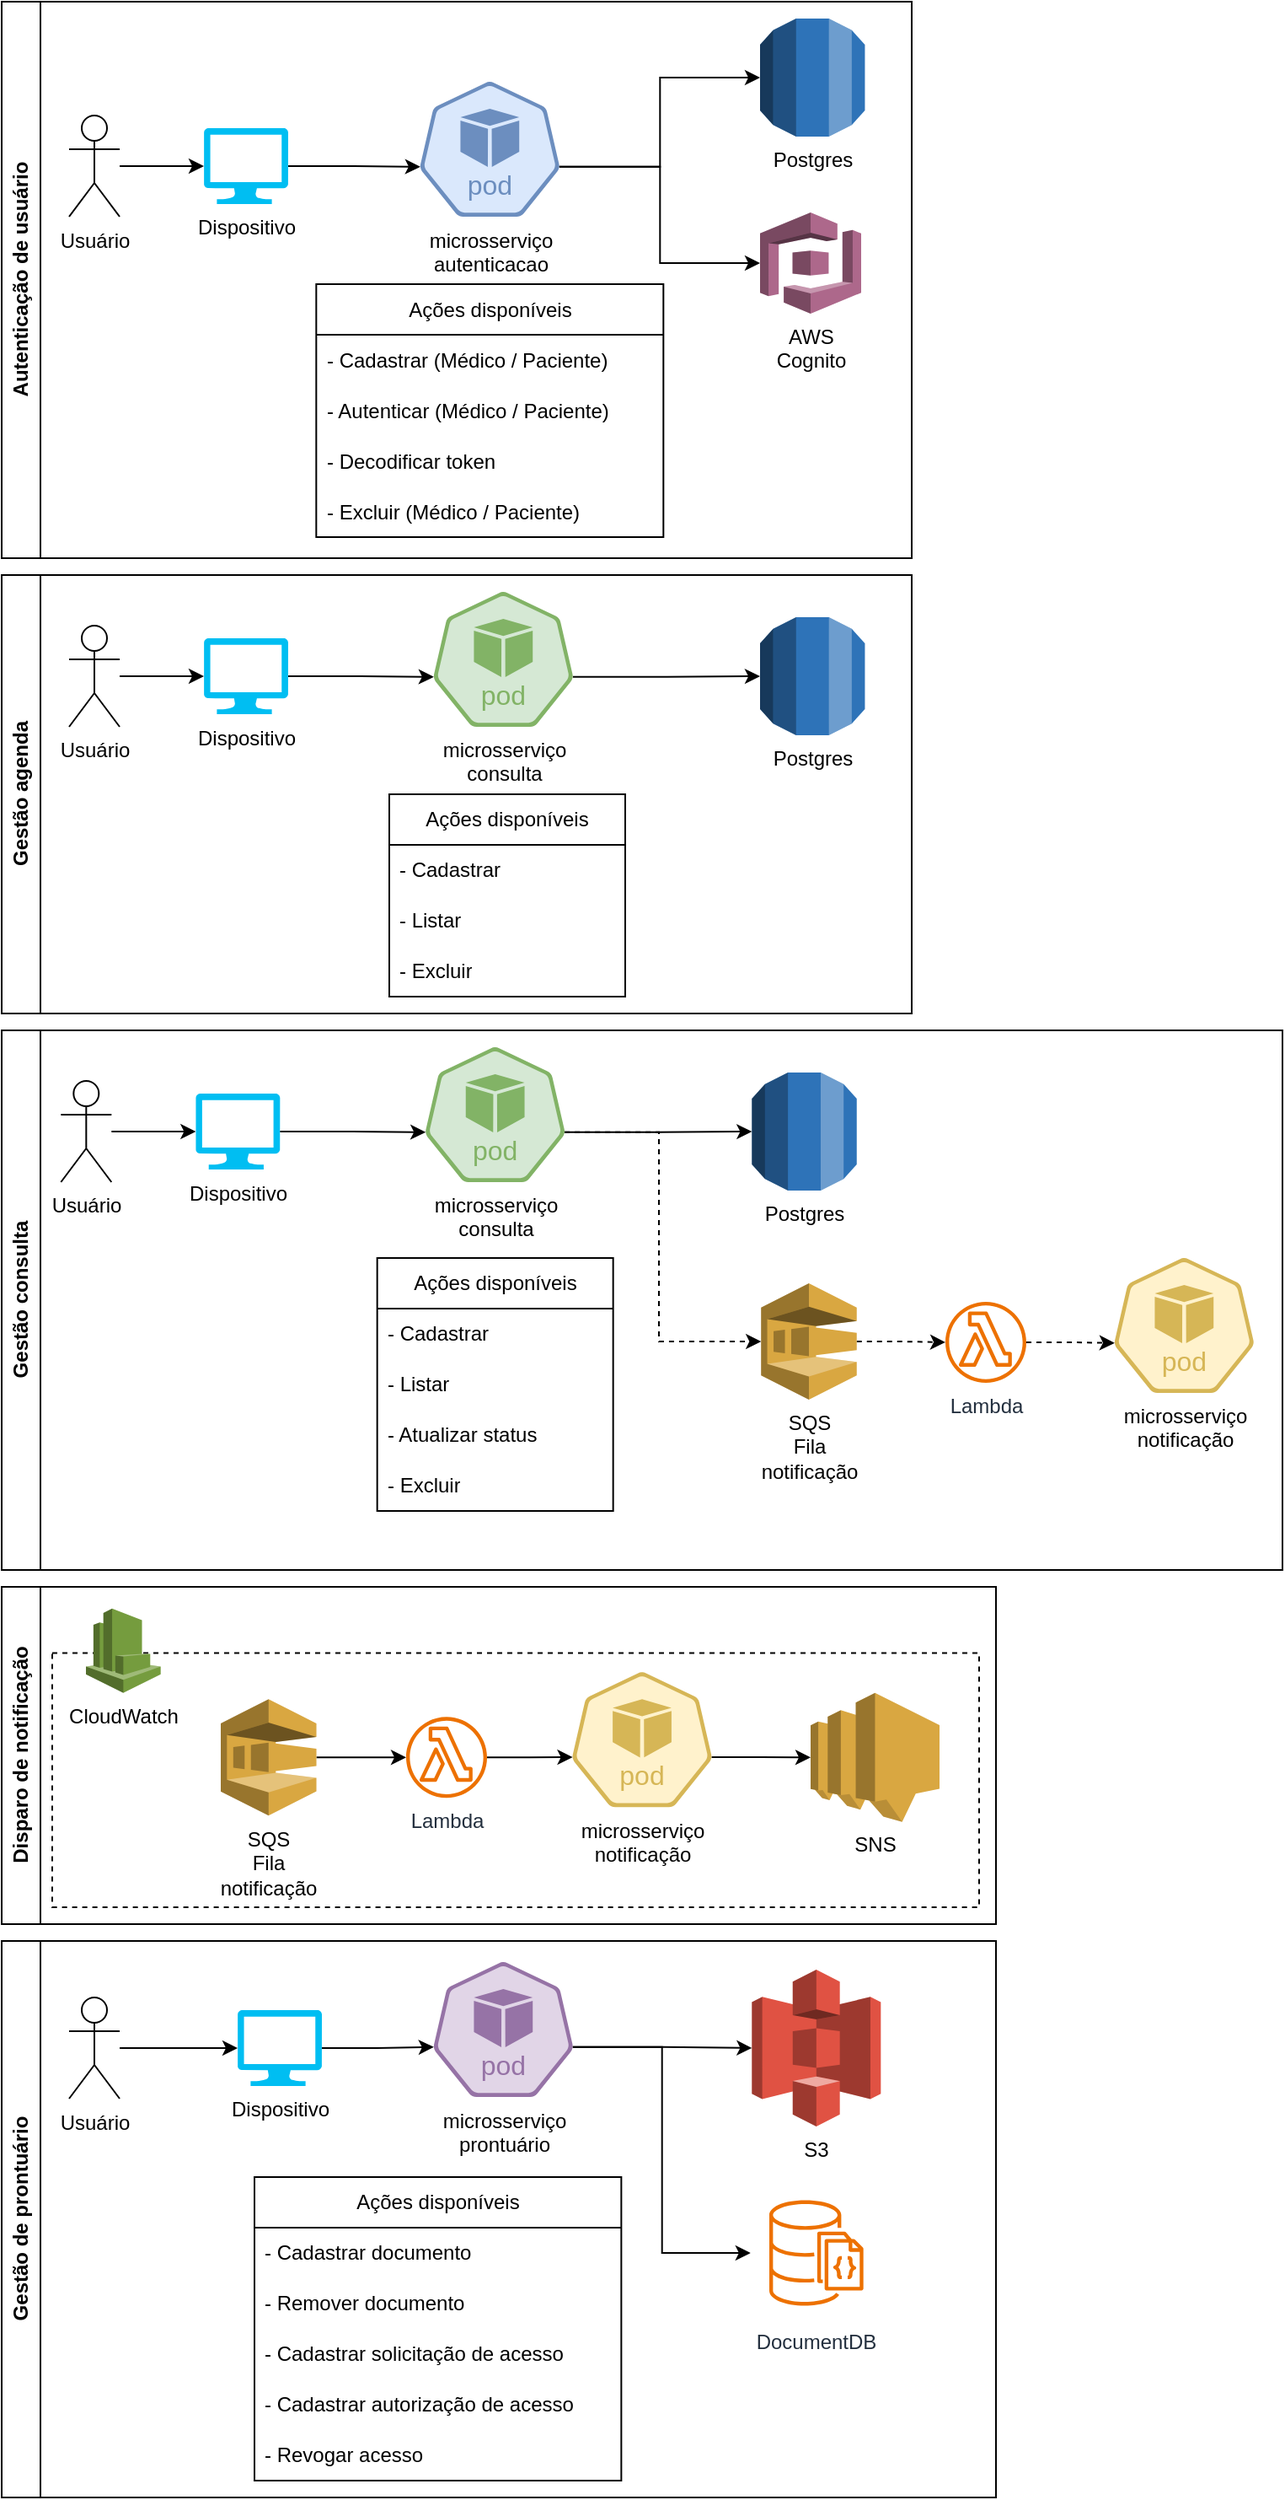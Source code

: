 <mxfile version="24.7.2" type="device">
  <diagram name="Página-1" id="3GRrxdBLpNeh8X1fXFQT">
    <mxGraphModel dx="1195" dy="643" grid="1" gridSize="10" guides="1" tooltips="1" connect="1" arrows="1" fold="1" page="1" pageScale="1" pageWidth="827" pageHeight="1169" math="0" shadow="0">
      <root>
        <mxCell id="0" />
        <mxCell id="1" parent="0" />
        <mxCell id="aS2krTPO7rlLq4S60YUW-1" value="Autenticação de usuário" style="swimlane;horizontal=0;whiteSpace=wrap;html=1;startSize=23;" vertex="1" parent="1">
          <mxGeometry width="540" height="330" as="geometry" />
        </mxCell>
        <mxCell id="aS2krTPO7rlLq4S60YUW-2" value="" style="edgeStyle=orthogonalEdgeStyle;rounded=0;orthogonalLoop=1;jettySize=auto;html=1;" edge="1" parent="aS2krTPO7rlLq4S60YUW-1" source="aS2krTPO7rlLq4S60YUW-3" target="aS2krTPO7rlLq4S60YUW-5">
          <mxGeometry relative="1" as="geometry" />
        </mxCell>
        <mxCell id="aS2krTPO7rlLq4S60YUW-3" value="Usuário" style="shape=umlActor;verticalLabelPosition=bottom;verticalAlign=top;html=1;outlineConnect=0;" vertex="1" parent="aS2krTPO7rlLq4S60YUW-1">
          <mxGeometry x="40" y="67.5" width="30" height="60" as="geometry" />
        </mxCell>
        <mxCell id="aS2krTPO7rlLq4S60YUW-4" value="" style="edgeStyle=orthogonalEdgeStyle;rounded=0;orthogonalLoop=1;jettySize=auto;html=1;entryX=0.005;entryY=0.63;entryDx=0;entryDy=0;entryPerimeter=0;" edge="1" parent="aS2krTPO7rlLq4S60YUW-1" source="aS2krTPO7rlLq4S60YUW-5" target="aS2krTPO7rlLq4S60YUW-6">
          <mxGeometry relative="1" as="geometry" />
        </mxCell>
        <mxCell id="aS2krTPO7rlLq4S60YUW-5" value="Dispositivo" style="verticalLabelPosition=bottom;html=1;verticalAlign=top;align=center;strokeColor=none;fillColor=#00BEF2;shape=mxgraph.azure.computer;pointerEvents=1;" vertex="1" parent="aS2krTPO7rlLq4S60YUW-1">
          <mxGeometry x="120" y="75" width="50" height="45" as="geometry" />
        </mxCell>
        <mxCell id="aS2krTPO7rlLq4S60YUW-6" value="microsserviço&lt;br&gt;autenticacao" style="aspect=fixed;sketch=0;html=1;dashed=0;whitespace=wrap;verticalLabelPosition=bottom;verticalAlign=top;fillColor=#dae8fc;strokeColor=#6c8ebf;points=[[0.005,0.63,0],[0.1,0.2,0],[0.9,0.2,0],[0.5,0,0],[0.995,0.63,0],[0.72,0.99,0],[0.5,1,0],[0.28,0.99,0]];shape=mxgraph.kubernetes.icon2;kubernetesLabel=1;prIcon=pod" vertex="1" parent="aS2krTPO7rlLq4S60YUW-1">
          <mxGeometry x="248" y="47.5" width="83.33" height="80" as="geometry" />
        </mxCell>
        <mxCell id="aS2krTPO7rlLq4S60YUW-7" value="AWS&lt;br&gt;Cognito" style="outlineConnect=0;dashed=0;verticalLabelPosition=bottom;verticalAlign=top;align=center;html=1;shape=mxgraph.aws3.cognito;fillColor=#AD688B;gradientColor=none;" vertex="1" parent="aS2krTPO7rlLq4S60YUW-1">
          <mxGeometry x="450.0" y="125" width="60" height="60" as="geometry" />
        </mxCell>
        <mxCell id="aS2krTPO7rlLq4S60YUW-8" style="edgeStyle=orthogonalEdgeStyle;rounded=0;orthogonalLoop=1;jettySize=auto;html=1;entryX=0;entryY=0.5;entryDx=0;entryDy=0;entryPerimeter=0;exitX=0.995;exitY=0.63;exitDx=0;exitDy=0;exitPerimeter=0;" edge="1" parent="aS2krTPO7rlLq4S60YUW-1" source="aS2krTPO7rlLq4S60YUW-6" target="aS2krTPO7rlLq4S60YUW-7">
          <mxGeometry relative="1" as="geometry" />
        </mxCell>
        <mxCell id="aS2krTPO7rlLq4S60YUW-9" style="edgeStyle=orthogonalEdgeStyle;rounded=0;orthogonalLoop=1;jettySize=auto;html=1;exitX=0.995;exitY=0.63;exitDx=0;exitDy=0;exitPerimeter=0;" edge="1" parent="aS2krTPO7rlLq4S60YUW-1" source="aS2krTPO7rlLq4S60YUW-6" target="aS2krTPO7rlLq4S60YUW-10">
          <mxGeometry relative="1" as="geometry">
            <mxPoint x="510" y="97.5" as="targetPoint" />
          </mxGeometry>
        </mxCell>
        <mxCell id="aS2krTPO7rlLq4S60YUW-10" value="Postgres" style="outlineConnect=0;dashed=0;verticalLabelPosition=bottom;verticalAlign=top;align=center;html=1;shape=mxgraph.aws3.rds;fillColor=#2E73B8;gradientColor=none;" vertex="1" parent="aS2krTPO7rlLq4S60YUW-1">
          <mxGeometry x="450" y="10" width="62.22" height="70" as="geometry" />
        </mxCell>
        <mxCell id="aS2krTPO7rlLq4S60YUW-11" value="Ações disponíveis" style="swimlane;fontStyle=0;childLayout=stackLayout;horizontal=1;startSize=30;horizontalStack=0;resizeParent=1;resizeParentMax=0;resizeLast=0;collapsible=1;marginBottom=0;whiteSpace=wrap;html=1;" vertex="1" parent="aS2krTPO7rlLq4S60YUW-1">
          <mxGeometry x="186.66" y="167.5" width="206" height="150" as="geometry">
            <mxRectangle x="660" y="150" width="140" height="30" as="alternateBounds" />
          </mxGeometry>
        </mxCell>
        <mxCell id="aS2krTPO7rlLq4S60YUW-12" value="- Cadastrar (Médico / Paciente)&lt;span style=&quot;white-space: pre;&quot;&gt;&lt;/span&gt;" style="text;strokeColor=none;fillColor=none;align=left;verticalAlign=middle;spacingLeft=4;spacingRight=4;overflow=hidden;points=[[0,0.5],[1,0.5]];portConstraint=eastwest;rotatable=0;whiteSpace=wrap;html=1;" vertex="1" parent="aS2krTPO7rlLq4S60YUW-11">
          <mxGeometry y="30" width="206" height="30" as="geometry" />
        </mxCell>
        <mxCell id="aS2krTPO7rlLq4S60YUW-13" value="- Autenticar (Médico / Paciente)" style="text;strokeColor=none;fillColor=none;align=left;verticalAlign=middle;spacingLeft=4;spacingRight=4;overflow=hidden;points=[[0,0.5],[1,0.5]];portConstraint=eastwest;rotatable=0;whiteSpace=wrap;html=1;" vertex="1" parent="aS2krTPO7rlLq4S60YUW-11">
          <mxGeometry y="60" width="206" height="30" as="geometry" />
        </mxCell>
        <mxCell id="aS2krTPO7rlLq4S60YUW-14" value="- Decodificar token" style="text;strokeColor=none;fillColor=none;align=left;verticalAlign=middle;spacingLeft=4;spacingRight=4;overflow=hidden;points=[[0,0.5],[1,0.5]];portConstraint=eastwest;rotatable=0;whiteSpace=wrap;html=1;" vertex="1" parent="aS2krTPO7rlLq4S60YUW-11">
          <mxGeometry y="90" width="206" height="30" as="geometry" />
        </mxCell>
        <mxCell id="aS2krTPO7rlLq4S60YUW-15" value="- Excluir (Médico / Paciente)" style="text;strokeColor=none;fillColor=none;align=left;verticalAlign=middle;spacingLeft=4;spacingRight=4;overflow=hidden;points=[[0,0.5],[1,0.5]];portConstraint=eastwest;rotatable=0;whiteSpace=wrap;html=1;" vertex="1" parent="aS2krTPO7rlLq4S60YUW-11">
          <mxGeometry y="120" width="206" height="30" as="geometry" />
        </mxCell>
        <mxCell id="aS2krTPO7rlLq4S60YUW-16" value="Gestão agenda" style="swimlane;horizontal=0;whiteSpace=wrap;html=1;startSize=23;" vertex="1" parent="1">
          <mxGeometry y="340" width="540" height="260" as="geometry" />
        </mxCell>
        <mxCell id="aS2krTPO7rlLq4S60YUW-17" value="" style="edgeStyle=orthogonalEdgeStyle;rounded=0;orthogonalLoop=1;jettySize=auto;html=1;" edge="1" parent="aS2krTPO7rlLq4S60YUW-16" source="aS2krTPO7rlLq4S60YUW-18" target="aS2krTPO7rlLq4S60YUW-20">
          <mxGeometry relative="1" as="geometry" />
        </mxCell>
        <mxCell id="aS2krTPO7rlLq4S60YUW-18" value="Usuário" style="shape=umlActor;verticalLabelPosition=bottom;verticalAlign=top;html=1;outlineConnect=0;" vertex="1" parent="aS2krTPO7rlLq4S60YUW-16">
          <mxGeometry x="40" y="30" width="30" height="60" as="geometry" />
        </mxCell>
        <mxCell id="aS2krTPO7rlLq4S60YUW-19" value="" style="edgeStyle=orthogonalEdgeStyle;rounded=0;orthogonalLoop=1;jettySize=auto;html=1;entryX=0.005;entryY=0.63;entryDx=0;entryDy=0;entryPerimeter=0;" edge="1" parent="aS2krTPO7rlLq4S60YUW-16" source="aS2krTPO7rlLq4S60YUW-20" target="aS2krTPO7rlLq4S60YUW-21">
          <mxGeometry relative="1" as="geometry" />
        </mxCell>
        <mxCell id="aS2krTPO7rlLq4S60YUW-20" value="Dispositivo" style="verticalLabelPosition=bottom;html=1;verticalAlign=top;align=center;strokeColor=none;fillColor=#00BEF2;shape=mxgraph.azure.computer;pointerEvents=1;" vertex="1" parent="aS2krTPO7rlLq4S60YUW-16">
          <mxGeometry x="120" y="37.5" width="50" height="45" as="geometry" />
        </mxCell>
        <mxCell id="aS2krTPO7rlLq4S60YUW-110" value="" style="edgeStyle=orthogonalEdgeStyle;rounded=0;orthogonalLoop=1;jettySize=auto;html=1;exitX=0.995;exitY=0.63;exitDx=0;exitDy=0;exitPerimeter=0;" edge="1" parent="aS2krTPO7rlLq4S60YUW-16" source="aS2krTPO7rlLq4S60YUW-21" target="aS2krTPO7rlLq4S60YUW-109">
          <mxGeometry relative="1" as="geometry" />
        </mxCell>
        <mxCell id="aS2krTPO7rlLq4S60YUW-21" value="microsserviço&lt;br&gt;consulta" style="aspect=fixed;sketch=0;html=1;dashed=0;whitespace=wrap;verticalLabelPosition=bottom;verticalAlign=top;fillColor=#d5e8d4;strokeColor=#82b366;points=[[0.005,0.63,0],[0.1,0.2,0],[0.9,0.2,0],[0.5,0,0],[0.995,0.63,0],[0.72,0.99,0],[0.5,1,0],[0.28,0.99,0]];shape=mxgraph.kubernetes.icon2;kubernetesLabel=1;prIcon=pod" vertex="1" parent="aS2krTPO7rlLq4S60YUW-16">
          <mxGeometry x="256" y="10" width="83.33" height="80" as="geometry" />
        </mxCell>
        <mxCell id="aS2krTPO7rlLq4S60YUW-23" value="Ações disponíveis" style="swimlane;fontStyle=0;childLayout=stackLayout;horizontal=1;startSize=30;horizontalStack=0;resizeParent=1;resizeParentMax=0;resizeLast=0;collapsible=1;marginBottom=0;whiteSpace=wrap;html=1;" vertex="1" parent="aS2krTPO7rlLq4S60YUW-16">
          <mxGeometry x="230" y="130" width="140" height="120" as="geometry">
            <mxRectangle x="660" y="150" width="140" height="30" as="alternateBounds" />
          </mxGeometry>
        </mxCell>
        <mxCell id="aS2krTPO7rlLq4S60YUW-24" value="- Cadastrar&lt;span style=&quot;white-space: pre;&quot;&gt;&lt;/span&gt;" style="text;strokeColor=none;fillColor=none;align=left;verticalAlign=middle;spacingLeft=4;spacingRight=4;overflow=hidden;points=[[0,0.5],[1,0.5]];portConstraint=eastwest;rotatable=0;whiteSpace=wrap;html=1;" vertex="1" parent="aS2krTPO7rlLq4S60YUW-23">
          <mxGeometry y="30" width="140" height="30" as="geometry" />
        </mxCell>
        <mxCell id="aS2krTPO7rlLq4S60YUW-26" value="- Listar" style="text;strokeColor=none;fillColor=none;align=left;verticalAlign=middle;spacingLeft=4;spacingRight=4;overflow=hidden;points=[[0,0.5],[1,0.5]];portConstraint=eastwest;rotatable=0;whiteSpace=wrap;html=1;" vertex="1" parent="aS2krTPO7rlLq4S60YUW-23">
          <mxGeometry y="60" width="140" height="30" as="geometry" />
        </mxCell>
        <mxCell id="aS2krTPO7rlLq4S60YUW-27" value="- Excluir" style="text;strokeColor=none;fillColor=none;align=left;verticalAlign=middle;spacingLeft=4;spacingRight=4;overflow=hidden;points=[[0,0.5],[1,0.5]];portConstraint=eastwest;rotatable=0;whiteSpace=wrap;html=1;" vertex="1" parent="aS2krTPO7rlLq4S60YUW-23">
          <mxGeometry y="90" width="140" height="30" as="geometry" />
        </mxCell>
        <mxCell id="aS2krTPO7rlLq4S60YUW-109" value="Postgres" style="outlineConnect=0;dashed=0;verticalLabelPosition=bottom;verticalAlign=top;align=center;html=1;shape=mxgraph.aws3.rds;fillColor=#2E73B8;gradientColor=none;" vertex="1" parent="aS2krTPO7rlLq4S60YUW-16">
          <mxGeometry x="450" y="25" width="62.22" height="70" as="geometry" />
        </mxCell>
        <mxCell id="aS2krTPO7rlLq4S60YUW-29" value="Gestão consulta" style="swimlane;horizontal=0;whiteSpace=wrap;html=1;startSize=23;" vertex="1" parent="1">
          <mxGeometry y="610" width="760" height="320" as="geometry" />
        </mxCell>
        <mxCell id="aS2krTPO7rlLq4S60YUW-36" value="Ações disponíveis" style="swimlane;fontStyle=0;childLayout=stackLayout;horizontal=1;startSize=30;horizontalStack=0;resizeParent=1;resizeParentMax=0;resizeLast=0;collapsible=1;marginBottom=0;whiteSpace=wrap;html=1;" vertex="1" parent="aS2krTPO7rlLq4S60YUW-29">
          <mxGeometry x="222.83" y="135" width="140" height="150" as="geometry">
            <mxRectangle x="660" y="150" width="140" height="30" as="alternateBounds" />
          </mxGeometry>
        </mxCell>
        <mxCell id="aS2krTPO7rlLq4S60YUW-37" value="- Cadastrar&lt;span style=&quot;white-space: pre;&quot;&gt;&lt;/span&gt;" style="text;strokeColor=none;fillColor=none;align=left;verticalAlign=middle;spacingLeft=4;spacingRight=4;overflow=hidden;points=[[0,0.5],[1,0.5]];portConstraint=eastwest;rotatable=0;whiteSpace=wrap;html=1;" vertex="1" parent="aS2krTPO7rlLq4S60YUW-36">
          <mxGeometry y="30" width="140" height="30" as="geometry" />
        </mxCell>
        <mxCell id="aS2krTPO7rlLq4S60YUW-38" value="- Listar" style="text;strokeColor=none;fillColor=none;align=left;verticalAlign=middle;spacingLeft=4;spacingRight=4;overflow=hidden;points=[[0,0.5],[1,0.5]];portConstraint=eastwest;rotatable=0;whiteSpace=wrap;html=1;" vertex="1" parent="aS2krTPO7rlLq4S60YUW-36">
          <mxGeometry y="60" width="140" height="30" as="geometry" />
        </mxCell>
        <mxCell id="aS2krTPO7rlLq4S60YUW-39" value="- Atualizar status" style="text;strokeColor=none;fillColor=none;align=left;verticalAlign=middle;spacingLeft=4;spacingRight=4;overflow=hidden;points=[[0,0.5],[1,0.5]];portConstraint=eastwest;rotatable=0;whiteSpace=wrap;html=1;" vertex="1" parent="aS2krTPO7rlLq4S60YUW-36">
          <mxGeometry y="90" width="140" height="30" as="geometry" />
        </mxCell>
        <mxCell id="aS2krTPO7rlLq4S60YUW-119" value="- Excluir" style="text;strokeColor=none;fillColor=none;align=left;verticalAlign=middle;spacingLeft=4;spacingRight=4;overflow=hidden;points=[[0,0.5],[1,0.5]];portConstraint=eastwest;rotatable=0;whiteSpace=wrap;html=1;" vertex="1" parent="aS2krTPO7rlLq4S60YUW-36">
          <mxGeometry y="120" width="140" height="30" as="geometry" />
        </mxCell>
        <mxCell id="aS2krTPO7rlLq4S60YUW-41" style="edgeStyle=orthogonalEdgeStyle;rounded=0;orthogonalLoop=1;jettySize=auto;html=1;entryX=0;entryY=0.5;entryDx=0;entryDy=0;entryPerimeter=0;dashed=1;exitX=0.995;exitY=0.63;exitDx=0;exitDy=0;exitPerimeter=0;" edge="1" parent="aS2krTPO7rlLq4S60YUW-29" source="aS2krTPO7rlLq4S60YUW-117" target="aS2krTPO7rlLq4S60YUW-43">
          <mxGeometry relative="1" as="geometry">
            <mxPoint x="350" y="140" as="sourcePoint" />
            <mxPoint x="445" y="184" as="targetPoint" />
            <Array as="points">
              <mxPoint x="390" y="60" />
              <mxPoint x="390" y="185" />
            </Array>
          </mxGeometry>
        </mxCell>
        <mxCell id="aS2krTPO7rlLq4S60YUW-42" value="" style="edgeStyle=orthogonalEdgeStyle;rounded=0;orthogonalLoop=1;jettySize=auto;html=1;dashed=1;" edge="1" parent="aS2krTPO7rlLq4S60YUW-29" source="aS2krTPO7rlLq4S60YUW-43" target="aS2krTPO7rlLq4S60YUW-45">
          <mxGeometry relative="1" as="geometry" />
        </mxCell>
        <mxCell id="aS2krTPO7rlLq4S60YUW-43" value="&lt;span style=&quot;text-wrap: wrap;&quot;&gt;SQS&lt;/span&gt;&lt;br style=&quot;text-wrap: wrap;&quot;&gt;&lt;span style=&quot;text-wrap: wrap;&quot;&gt;Fila notificação&lt;/span&gt;" style="outlineConnect=0;dashed=0;verticalLabelPosition=bottom;verticalAlign=top;align=center;html=1;shape=mxgraph.aws3.sqs;fillColor=#D9A741;gradientColor=none;" vertex="1" parent="aS2krTPO7rlLq4S60YUW-29">
          <mxGeometry x="450.62" y="150" width="56.76" height="69" as="geometry" />
        </mxCell>
        <mxCell id="aS2krTPO7rlLq4S60YUW-44" value="" style="edgeStyle=orthogonalEdgeStyle;rounded=0;orthogonalLoop=1;jettySize=auto;html=1;entryX=0.005;entryY=0.63;entryDx=0;entryDy=0;entryPerimeter=0;dashed=1;" edge="1" parent="aS2krTPO7rlLq4S60YUW-29" source="aS2krTPO7rlLq4S60YUW-45" target="aS2krTPO7rlLq4S60YUW-46">
          <mxGeometry relative="1" as="geometry" />
        </mxCell>
        <mxCell id="aS2krTPO7rlLq4S60YUW-45" value="Lambda" style="sketch=0;outlineConnect=0;fontColor=#232F3E;gradientColor=none;fillColor=#ED7100;strokeColor=none;dashed=0;verticalLabelPosition=bottom;verticalAlign=top;align=center;html=1;fontSize=12;fontStyle=0;aspect=fixed;pointerEvents=1;shape=mxgraph.aws4.lambda_function;" vertex="1" parent="aS2krTPO7rlLq4S60YUW-29">
          <mxGeometry x="560" y="161" width="48" height="48" as="geometry" />
        </mxCell>
        <mxCell id="aS2krTPO7rlLq4S60YUW-46" value="microsserviço&lt;br&gt;notificação" style="aspect=fixed;sketch=0;html=1;dashed=0;whitespace=wrap;verticalLabelPosition=bottom;verticalAlign=top;fillColor=#fff2cc;strokeColor=#d6b656;points=[[0.005,0.63,0],[0.1,0.2,0],[0.9,0.2,0],[0.5,0,0],[0.995,0.63,0],[0.72,0.99,0],[0.5,1,0],[0.28,0.99,0]];shape=mxgraph.kubernetes.icon2;kubernetesLabel=1;prIcon=pod" vertex="1" parent="aS2krTPO7rlLq4S60YUW-29">
          <mxGeometry x="660" y="135" width="83.33" height="80" as="geometry" />
        </mxCell>
        <mxCell id="aS2krTPO7rlLq4S60YUW-112" value="" style="edgeStyle=orthogonalEdgeStyle;rounded=0;orthogonalLoop=1;jettySize=auto;html=1;" edge="1" parent="aS2krTPO7rlLq4S60YUW-29" source="aS2krTPO7rlLq4S60YUW-113" target="aS2krTPO7rlLq4S60YUW-115">
          <mxGeometry relative="1" as="geometry" />
        </mxCell>
        <mxCell id="aS2krTPO7rlLq4S60YUW-113" value="Usuário" style="shape=umlActor;verticalLabelPosition=bottom;verticalAlign=top;html=1;outlineConnect=0;" vertex="1" parent="aS2krTPO7rlLq4S60YUW-29">
          <mxGeometry x="35.16" y="30" width="30" height="60" as="geometry" />
        </mxCell>
        <mxCell id="aS2krTPO7rlLq4S60YUW-114" value="" style="edgeStyle=orthogonalEdgeStyle;rounded=0;orthogonalLoop=1;jettySize=auto;html=1;entryX=0.005;entryY=0.63;entryDx=0;entryDy=0;entryPerimeter=0;" edge="1" parent="aS2krTPO7rlLq4S60YUW-29" source="aS2krTPO7rlLq4S60YUW-115" target="aS2krTPO7rlLq4S60YUW-117">
          <mxGeometry relative="1" as="geometry" />
        </mxCell>
        <mxCell id="aS2krTPO7rlLq4S60YUW-115" value="Dispositivo" style="verticalLabelPosition=bottom;html=1;verticalAlign=top;align=center;strokeColor=none;fillColor=#00BEF2;shape=mxgraph.azure.computer;pointerEvents=1;" vertex="1" parent="aS2krTPO7rlLq4S60YUW-29">
          <mxGeometry x="115.16" y="37.5" width="50" height="45" as="geometry" />
        </mxCell>
        <mxCell id="aS2krTPO7rlLq4S60YUW-116" value="" style="edgeStyle=orthogonalEdgeStyle;rounded=0;orthogonalLoop=1;jettySize=auto;html=1;exitX=0.995;exitY=0.63;exitDx=0;exitDy=0;exitPerimeter=0;" edge="1" parent="aS2krTPO7rlLq4S60YUW-29" source="aS2krTPO7rlLq4S60YUW-117" target="aS2krTPO7rlLq4S60YUW-118">
          <mxGeometry relative="1" as="geometry" />
        </mxCell>
        <mxCell id="aS2krTPO7rlLq4S60YUW-117" value="microsserviço&lt;br&gt;consulta" style="aspect=fixed;sketch=0;html=1;dashed=0;whitespace=wrap;verticalLabelPosition=bottom;verticalAlign=top;fillColor=#d5e8d4;strokeColor=#82b366;points=[[0.005,0.63,0],[0.1,0.2,0],[0.9,0.2,0],[0.5,0,0],[0.995,0.63,0],[0.72,0.99,0],[0.5,1,0],[0.28,0.99,0]];shape=mxgraph.kubernetes.icon2;kubernetesLabel=1;prIcon=pod" vertex="1" parent="aS2krTPO7rlLq4S60YUW-29">
          <mxGeometry x="251.16" y="10" width="83.33" height="80" as="geometry" />
        </mxCell>
        <mxCell id="aS2krTPO7rlLq4S60YUW-118" value="Postgres" style="outlineConnect=0;dashed=0;verticalLabelPosition=bottom;verticalAlign=top;align=center;html=1;shape=mxgraph.aws3.rds;fillColor=#2E73B8;gradientColor=none;" vertex="1" parent="aS2krTPO7rlLq4S60YUW-29">
          <mxGeometry x="445.16" y="25" width="62.22" height="70" as="geometry" />
        </mxCell>
        <mxCell id="aS2krTPO7rlLq4S60YUW-53" value="Disparo de notificação" style="swimlane;horizontal=0;whiteSpace=wrap;html=1;startSize=23;" vertex="1" parent="1">
          <mxGeometry y="940" width="590" height="200" as="geometry" />
        </mxCell>
        <mxCell id="aS2krTPO7rlLq4S60YUW-126" value="" style="rounded=0;whiteSpace=wrap;html=1;dashed=1;fillColor=none;" vertex="1" parent="aS2krTPO7rlLq4S60YUW-53">
          <mxGeometry x="30" y="39.19" width="550" height="150.81" as="geometry" />
        </mxCell>
        <mxCell id="aS2krTPO7rlLq4S60YUW-121" value="" style="edgeStyle=orthogonalEdgeStyle;rounded=0;orthogonalLoop=1;jettySize=auto;html=1;exitX=0.995;exitY=0.63;exitDx=0;exitDy=0;exitPerimeter=0;" edge="1" parent="aS2krTPO7rlLq4S60YUW-53" source="aS2krTPO7rlLq4S60YUW-54" target="aS2krTPO7rlLq4S60YUW-120">
          <mxGeometry relative="1" as="geometry" />
        </mxCell>
        <mxCell id="aS2krTPO7rlLq4S60YUW-54" value="microsserviço&lt;br&gt;notificação" style="aspect=fixed;sketch=0;html=1;dashed=0;whitespace=wrap;verticalLabelPosition=bottom;verticalAlign=top;fillColor=#fff2cc;strokeColor=#d6b656;points=[[0.005,0.63,0],[0.1,0.2,0],[0.9,0.2,0],[0.5,0,0],[0.995,0.63,0],[0.72,0.99,0],[0.5,1,0],[0.28,0.99,0]];shape=mxgraph.kubernetes.icon2;kubernetesLabel=1;prIcon=pod" vertex="1" parent="aS2krTPO7rlLq4S60YUW-53">
          <mxGeometry x="338.34" y="50.63" width="83.33" height="80" as="geometry" />
        </mxCell>
        <mxCell id="aS2krTPO7rlLq4S60YUW-69" value="Lambda" style="sketch=0;outlineConnect=0;fontColor=#232F3E;gradientColor=none;fillColor=#ED7100;strokeColor=none;dashed=0;verticalLabelPosition=bottom;verticalAlign=top;align=center;html=1;fontSize=12;fontStyle=0;aspect=fixed;pointerEvents=1;shape=mxgraph.aws4.lambda_function;" vertex="1" parent="aS2krTPO7rlLq4S60YUW-53">
          <mxGeometry x="240" y="77.13" width="48" height="48" as="geometry" />
        </mxCell>
        <mxCell id="aS2krTPO7rlLq4S60YUW-70" style="edgeStyle=orthogonalEdgeStyle;rounded=0;orthogonalLoop=1;jettySize=auto;html=1;entryX=0.005;entryY=0.63;entryDx=0;entryDy=0;entryPerimeter=0;" edge="1" parent="aS2krTPO7rlLq4S60YUW-53" source="aS2krTPO7rlLq4S60YUW-69" target="aS2krTPO7rlLq4S60YUW-54">
          <mxGeometry relative="1" as="geometry" />
        </mxCell>
        <mxCell id="aS2krTPO7rlLq4S60YUW-71" value="" style="edgeStyle=orthogonalEdgeStyle;rounded=0;orthogonalLoop=1;jettySize=auto;html=1;" edge="1" parent="aS2krTPO7rlLq4S60YUW-53" source="aS2krTPO7rlLq4S60YUW-72" target="aS2krTPO7rlLq4S60YUW-69">
          <mxGeometry relative="1" as="geometry" />
        </mxCell>
        <mxCell id="aS2krTPO7rlLq4S60YUW-72" value="&lt;span style=&quot;text-wrap: wrap;&quot;&gt;SQS&lt;/span&gt;&lt;br style=&quot;text-wrap: wrap;&quot;&gt;&lt;span style=&quot;text-wrap: wrap;&quot;&gt;Fila notificação&lt;/span&gt;" style="outlineConnect=0;dashed=0;verticalLabelPosition=bottom;verticalAlign=top;align=center;html=1;shape=mxgraph.aws3.sqs;fillColor=#D9A741;gradientColor=none;" vertex="1" parent="aS2krTPO7rlLq4S60YUW-53">
          <mxGeometry x="130" y="66.63" width="56.76" height="69" as="geometry" />
        </mxCell>
        <mxCell id="aS2krTPO7rlLq4S60YUW-120" value="SNS" style="outlineConnect=0;dashed=0;verticalLabelPosition=bottom;verticalAlign=top;align=center;html=1;shape=mxgraph.aws3.sns;fillColor=#D9A741;gradientColor=none;" vertex="1" parent="aS2krTPO7rlLq4S60YUW-53">
          <mxGeometry x="480" y="62.88" width="76.5" height="76.5" as="geometry" />
        </mxCell>
        <mxCell id="aS2krTPO7rlLq4S60YUW-125" value="CloudWatch" style="outlineConnect=0;dashed=0;verticalLabelPosition=bottom;verticalAlign=top;align=center;html=1;shape=mxgraph.aws3.cloudwatch;fillColor=#759C3E;gradientColor=none;" vertex="1" parent="aS2krTPO7rlLq4S60YUW-53">
          <mxGeometry x="50" y="12.88" width="44.35" height="50" as="geometry" />
        </mxCell>
        <mxCell id="aS2krTPO7rlLq4S60YUW-73" value="Gestão de prontuário" style="swimlane;horizontal=0;whiteSpace=wrap;html=1;startSize=23;" vertex="1" parent="1">
          <mxGeometry y="1150" width="590" height="330" as="geometry" />
        </mxCell>
        <mxCell id="aS2krTPO7rlLq4S60YUW-74" value="microsserviço&lt;br&gt;prontuário" style="aspect=fixed;sketch=0;html=1;dashed=0;whitespace=wrap;verticalLabelPosition=bottom;verticalAlign=top;fillColor=#e1d5e7;strokeColor=#9673a6;points=[[0.005,0.63,0],[0.1,0.2,0],[0.9,0.2,0],[0.5,0,0],[0.995,0.63,0],[0.72,0.99,0],[0.5,1,0],[0.28,0.99,0]];shape=mxgraph.kubernetes.icon2;kubernetesLabel=1;prIcon=pod" vertex="1" parent="aS2krTPO7rlLq4S60YUW-73">
          <mxGeometry x="256" y="12.5" width="83.33" height="80" as="geometry" />
        </mxCell>
        <mxCell id="aS2krTPO7rlLq4S60YUW-75" style="edgeStyle=orthogonalEdgeStyle;rounded=0;orthogonalLoop=1;jettySize=auto;html=1;exitX=0.995;exitY=0.63;exitDx=0;exitDy=0;exitPerimeter=0;entryX=0;entryY=0.5;entryDx=0;entryDy=0;entryPerimeter=0;" edge="1" parent="aS2krTPO7rlLq4S60YUW-73" source="aS2krTPO7rlLq4S60YUW-74" target="aS2krTPO7rlLq4S60YUW-79">
          <mxGeometry relative="1" as="geometry">
            <mxPoint x="450" y="67.471" as="targetPoint" />
          </mxGeometry>
        </mxCell>
        <mxCell id="aS2krTPO7rlLq4S60YUW-76" value="Ações disponíveis" style="swimlane;fontStyle=0;childLayout=stackLayout;horizontal=1;startSize=30;horizontalStack=0;resizeParent=1;resizeParentMax=0;resizeLast=0;collapsible=1;marginBottom=0;whiteSpace=wrap;html=1;" vertex="1" parent="aS2krTPO7rlLq4S60YUW-73">
          <mxGeometry x="150" y="140" width="217.67" height="180" as="geometry">
            <mxRectangle x="227.67" y="140" width="140" height="30" as="alternateBounds" />
          </mxGeometry>
        </mxCell>
        <mxCell id="aS2krTPO7rlLq4S60YUW-77" value="- Cadastrar documento" style="text;strokeColor=none;fillColor=none;align=left;verticalAlign=middle;spacingLeft=4;spacingRight=4;overflow=hidden;points=[[0,0.5],[1,0.5]];portConstraint=eastwest;rotatable=0;whiteSpace=wrap;html=1;" vertex="1" parent="aS2krTPO7rlLq4S60YUW-76">
          <mxGeometry y="30" width="217.67" height="30" as="geometry" />
        </mxCell>
        <mxCell id="aS2krTPO7rlLq4S60YUW-134" value="- Remover documento" style="text;strokeColor=none;fillColor=none;align=left;verticalAlign=middle;spacingLeft=4;spacingRight=4;overflow=hidden;points=[[0,0.5],[1,0.5]];portConstraint=eastwest;rotatable=0;whiteSpace=wrap;html=1;" vertex="1" parent="aS2krTPO7rlLq4S60YUW-76">
          <mxGeometry y="60" width="217.67" height="30" as="geometry" />
        </mxCell>
        <mxCell id="aS2krTPO7rlLq4S60YUW-78" value="- Cadastrar solicitação de acesso" style="text;strokeColor=none;fillColor=none;align=left;verticalAlign=middle;spacingLeft=4;spacingRight=4;overflow=hidden;points=[[0,0.5],[1,0.5]];portConstraint=eastwest;rotatable=0;whiteSpace=wrap;html=1;" vertex="1" parent="aS2krTPO7rlLq4S60YUW-76">
          <mxGeometry y="90" width="217.67" height="30" as="geometry" />
        </mxCell>
        <mxCell id="aS2krTPO7rlLq4S60YUW-133" value="- Cadastrar autorização de acesso" style="text;strokeColor=none;fillColor=none;align=left;verticalAlign=middle;spacingLeft=4;spacingRight=4;overflow=hidden;points=[[0,0.5],[1,0.5]];portConstraint=eastwest;rotatable=0;whiteSpace=wrap;html=1;" vertex="1" parent="aS2krTPO7rlLq4S60YUW-76">
          <mxGeometry y="120" width="217.67" height="30" as="geometry" />
        </mxCell>
        <mxCell id="aS2krTPO7rlLq4S60YUW-135" value="- Revogar acesso" style="text;strokeColor=none;fillColor=none;align=left;verticalAlign=middle;spacingLeft=4;spacingRight=4;overflow=hidden;points=[[0,0.5],[1,0.5]];portConstraint=eastwest;rotatable=0;whiteSpace=wrap;html=1;" vertex="1" parent="aS2krTPO7rlLq4S60YUW-76">
          <mxGeometry y="150" width="217.67" height="30" as="geometry" />
        </mxCell>
        <mxCell id="aS2krTPO7rlLq4S60YUW-79" value="DocumentDB" style="sketch=0;points=[[0,0,0],[0.25,0,0],[0.5,0,0],[0.75,0,0],[1,0,0],[0,1,0],[0.25,1,0],[0.5,1,0],[0.75,1,0],[1,1,0],[0,0.25,0],[0,0.5,0],[0,0.75,0],[1,0.25,0],[1,0.5,0],[1,0.75,0]];outlineConnect=0;fontColor=#232F3E;fillColor=#ffffff;strokeColor=#ED7100;dashed=0;verticalLabelPosition=bottom;verticalAlign=top;align=center;html=1;fontSize=12;fontStyle=0;aspect=fixed;shape=mxgraph.aws4.resourceIcon;resIcon=mxgraph.aws4.documentdb_with_mongodb_compatibility;" vertex="1" parent="aS2krTPO7rlLq4S60YUW-73">
          <mxGeometry x="444.41" y="146" width="78" height="78" as="geometry" />
        </mxCell>
        <mxCell id="aS2krTPO7rlLq4S60YUW-127" value="" style="edgeStyle=orthogonalEdgeStyle;rounded=0;orthogonalLoop=1;jettySize=auto;html=1;" edge="1" parent="aS2krTPO7rlLq4S60YUW-73" source="aS2krTPO7rlLq4S60YUW-128" target="aS2krTPO7rlLq4S60YUW-130">
          <mxGeometry relative="1" as="geometry" />
        </mxCell>
        <mxCell id="aS2krTPO7rlLq4S60YUW-128" value="Usuário" style="shape=umlActor;verticalLabelPosition=bottom;verticalAlign=top;html=1;outlineConnect=0;" vertex="1" parent="aS2krTPO7rlLq4S60YUW-73">
          <mxGeometry x="40" y="33.5" width="30" height="60" as="geometry" />
        </mxCell>
        <mxCell id="aS2krTPO7rlLq4S60YUW-129" value="" style="edgeStyle=orthogonalEdgeStyle;rounded=0;orthogonalLoop=1;jettySize=auto;html=1;entryX=0.005;entryY=0.63;entryDx=0;entryDy=0;entryPerimeter=0;" edge="1" parent="aS2krTPO7rlLq4S60YUW-73" source="aS2krTPO7rlLq4S60YUW-130" target="aS2krTPO7rlLq4S60YUW-74">
          <mxGeometry relative="1" as="geometry">
            <mxPoint x="256" y="70" as="targetPoint" />
          </mxGeometry>
        </mxCell>
        <mxCell id="aS2krTPO7rlLq4S60YUW-130" value="Dispositivo" style="verticalLabelPosition=bottom;html=1;verticalAlign=top;align=center;strokeColor=none;fillColor=#00BEF2;shape=mxgraph.azure.computer;pointerEvents=1;" vertex="1" parent="aS2krTPO7rlLq4S60YUW-73">
          <mxGeometry x="140" y="41" width="50" height="45" as="geometry" />
        </mxCell>
        <mxCell id="aS2krTPO7rlLq4S60YUW-131" value="S3" style="outlineConnect=0;dashed=0;verticalLabelPosition=bottom;verticalAlign=top;align=center;html=1;shape=mxgraph.aws3.s3;fillColor=#E05243;gradientColor=none;" vertex="1" parent="aS2krTPO7rlLq4S60YUW-73">
          <mxGeometry x="445.16" y="17" width="76.5" height="93" as="geometry" />
        </mxCell>
        <mxCell id="aS2krTPO7rlLq4S60YUW-132" style="edgeStyle=orthogonalEdgeStyle;rounded=0;orthogonalLoop=1;jettySize=auto;html=1;entryX=0;entryY=0.5;entryDx=0;entryDy=0;entryPerimeter=0;exitX=0.995;exitY=0.63;exitDx=0;exitDy=0;exitPerimeter=0;" edge="1" parent="aS2krTPO7rlLq4S60YUW-73" source="aS2krTPO7rlLq4S60YUW-74" target="aS2krTPO7rlLq4S60YUW-131">
          <mxGeometry relative="1" as="geometry" />
        </mxCell>
      </root>
    </mxGraphModel>
  </diagram>
</mxfile>
